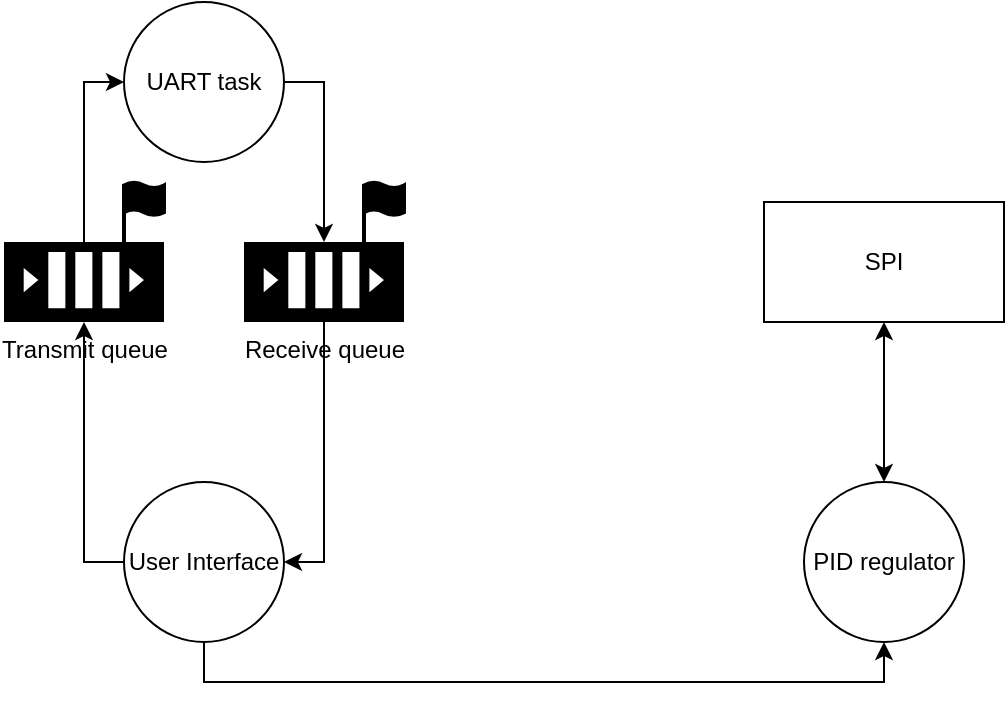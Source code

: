 <mxfile version="14.4.3" type="device"><diagram id="cHEMKnrg96ON_sAFA7hZ" name="Page-1"><mxGraphModel dx="931" dy="563" grid="1" gridSize="10" guides="1" tooltips="1" connect="1" arrows="1" fold="1" page="1" pageScale="1" pageWidth="827" pageHeight="1169" math="0" shadow="0"><root><mxCell id="0"/><mxCell id="1" parent="0"/><mxCell id="BFLCeElh9xtPwflNC6KJ-20" style="edgeStyle=orthogonalEdgeStyle;rounded=0;orthogonalLoop=1;jettySize=auto;html=1;" edge="1" parent="1" source="BFLCeElh9xtPwflNC6KJ-11" target="BFLCeElh9xtPwflNC6KJ-13"><mxGeometry relative="1" as="geometry"><Array as="points"><mxPoint x="280" y="40"/></Array></mxGeometry></mxCell><mxCell id="BFLCeElh9xtPwflNC6KJ-11" value="UART task" style="ellipse;whiteSpace=wrap;html=1;aspect=fixed;" vertex="1" parent="1"><mxGeometry x="180" width="80" height="80" as="geometry"/></mxCell><mxCell id="BFLCeElh9xtPwflNC6KJ-15" style="edgeStyle=orthogonalEdgeStyle;rounded=0;orthogonalLoop=1;jettySize=auto;html=1;entryX=0;entryY=0.5;entryDx=0;entryDy=0;" edge="1" parent="1" source="BFLCeElh9xtPwflNC6KJ-12" target="BFLCeElh9xtPwflNC6KJ-11"><mxGeometry relative="1" as="geometry"/></mxCell><mxCell id="BFLCeElh9xtPwflNC6KJ-12" value="Transmit queue" style="outlineConnect=0;dashed=0;verticalLabelPosition=bottom;verticalAlign=top;align=center;html=1;shape=mxgraph.aws3.queue;gradientColor=none;fillColor=#000000;" vertex="1" parent="1"><mxGeometry x="120" y="120" width="80" height="40" as="geometry"/></mxCell><mxCell id="BFLCeElh9xtPwflNC6KJ-27" style="edgeStyle=orthogonalEdgeStyle;rounded=0;orthogonalLoop=1;jettySize=auto;html=1;entryX=1;entryY=0.5;entryDx=0;entryDy=0;" edge="1" parent="1" source="BFLCeElh9xtPwflNC6KJ-13" target="BFLCeElh9xtPwflNC6KJ-25"><mxGeometry relative="1" as="geometry"/></mxCell><mxCell id="BFLCeElh9xtPwflNC6KJ-13" value="Receive queue" style="outlineConnect=0;dashed=0;verticalLabelPosition=bottom;verticalAlign=top;align=center;html=1;shape=mxgraph.aws3.queue;gradientColor=none;fillColor=#000000;" vertex="1" parent="1"><mxGeometry x="240" y="120" width="80" height="40" as="geometry"/></mxCell><mxCell id="BFLCeElh9xtPwflNC6KJ-22" value="" style="html=1;verticalLabelPosition=bottom;align=center;labelBackgroundColor=#ffffff;verticalAlign=top;strokeWidth=2;shadow=0;dashed=0;shape=mxgraph.ios7.icons.flag;fillColor=#000000;" vertex="1" parent="1"><mxGeometry x="300" y="90" width="20" height="30" as="geometry"/></mxCell><mxCell id="BFLCeElh9xtPwflNC6KJ-23" value="" style="html=1;verticalLabelPosition=bottom;align=center;labelBackgroundColor=#ffffff;verticalAlign=top;strokeWidth=2;shadow=0;dashed=0;shape=mxgraph.ios7.icons.flag;fillColor=#000000;" vertex="1" parent="1"><mxGeometry x="180" y="90" width="20" height="30" as="geometry"/></mxCell><mxCell id="BFLCeElh9xtPwflNC6KJ-29" style="edgeStyle=orthogonalEdgeStyle;rounded=0;orthogonalLoop=1;jettySize=auto;html=1;" edge="1" parent="1" source="BFLCeElh9xtPwflNC6KJ-25" target="BFLCeElh9xtPwflNC6KJ-12"><mxGeometry relative="1" as="geometry"><Array as="points"><mxPoint x="160" y="280"/></Array></mxGeometry></mxCell><mxCell id="BFLCeElh9xtPwflNC6KJ-32" style="edgeStyle=orthogonalEdgeStyle;rounded=0;orthogonalLoop=1;jettySize=auto;html=1;entryX=0.5;entryY=1;entryDx=0;entryDy=0;" edge="1" parent="1" source="BFLCeElh9xtPwflNC6KJ-25" target="BFLCeElh9xtPwflNC6KJ-28"><mxGeometry relative="1" as="geometry"><Array as="points"><mxPoint x="220" y="340"/><mxPoint x="560" y="340"/></Array></mxGeometry></mxCell><mxCell id="BFLCeElh9xtPwflNC6KJ-25" value="User Interface" style="ellipse;whiteSpace=wrap;html=1;aspect=fixed;strokeColor=#000000;fillColor=#FFFFFF;" vertex="1" parent="1"><mxGeometry x="180" y="240" width="80" height="80" as="geometry"/></mxCell><mxCell id="BFLCeElh9xtPwflNC6KJ-28" value="PID regulator" style="ellipse;whiteSpace=wrap;html=1;aspect=fixed;strokeColor=#000000;fillColor=#FFFFFF;" vertex="1" parent="1"><mxGeometry x="520" y="240" width="80" height="80" as="geometry"/></mxCell><mxCell id="BFLCeElh9xtPwflNC6KJ-34" style="edgeStyle=orthogonalEdgeStyle;rounded=0;orthogonalLoop=1;jettySize=auto;html=1;entryX=0.5;entryY=0;entryDx=0;entryDy=0;startArrow=classic;startFill=1;" edge="1" parent="1" source="BFLCeElh9xtPwflNC6KJ-33" target="BFLCeElh9xtPwflNC6KJ-28"><mxGeometry relative="1" as="geometry"/></mxCell><mxCell id="BFLCeElh9xtPwflNC6KJ-33" value="SPI" style="rounded=0;whiteSpace=wrap;html=1;strokeColor=#000000;fillColor=#FFFFFF;" vertex="1" parent="1"><mxGeometry x="500" y="100" width="120" height="60" as="geometry"/></mxCell></root></mxGraphModel></diagram></mxfile>